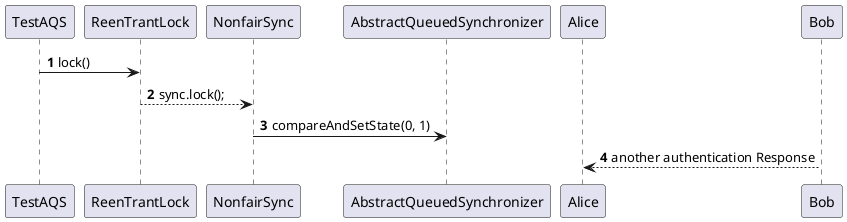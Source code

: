@startuml
'https://plantuml.com/sequence-diagram

autonumber

TestAQS -> ReenTrantLock: lock()
ReenTrantLock --> NonfairSync: sync.lock();

NonfairSync -> AbstractQueuedSynchronizer: compareAndSetState(0, 1)
Alice <-- Bob: another authentication Response
@enduml
